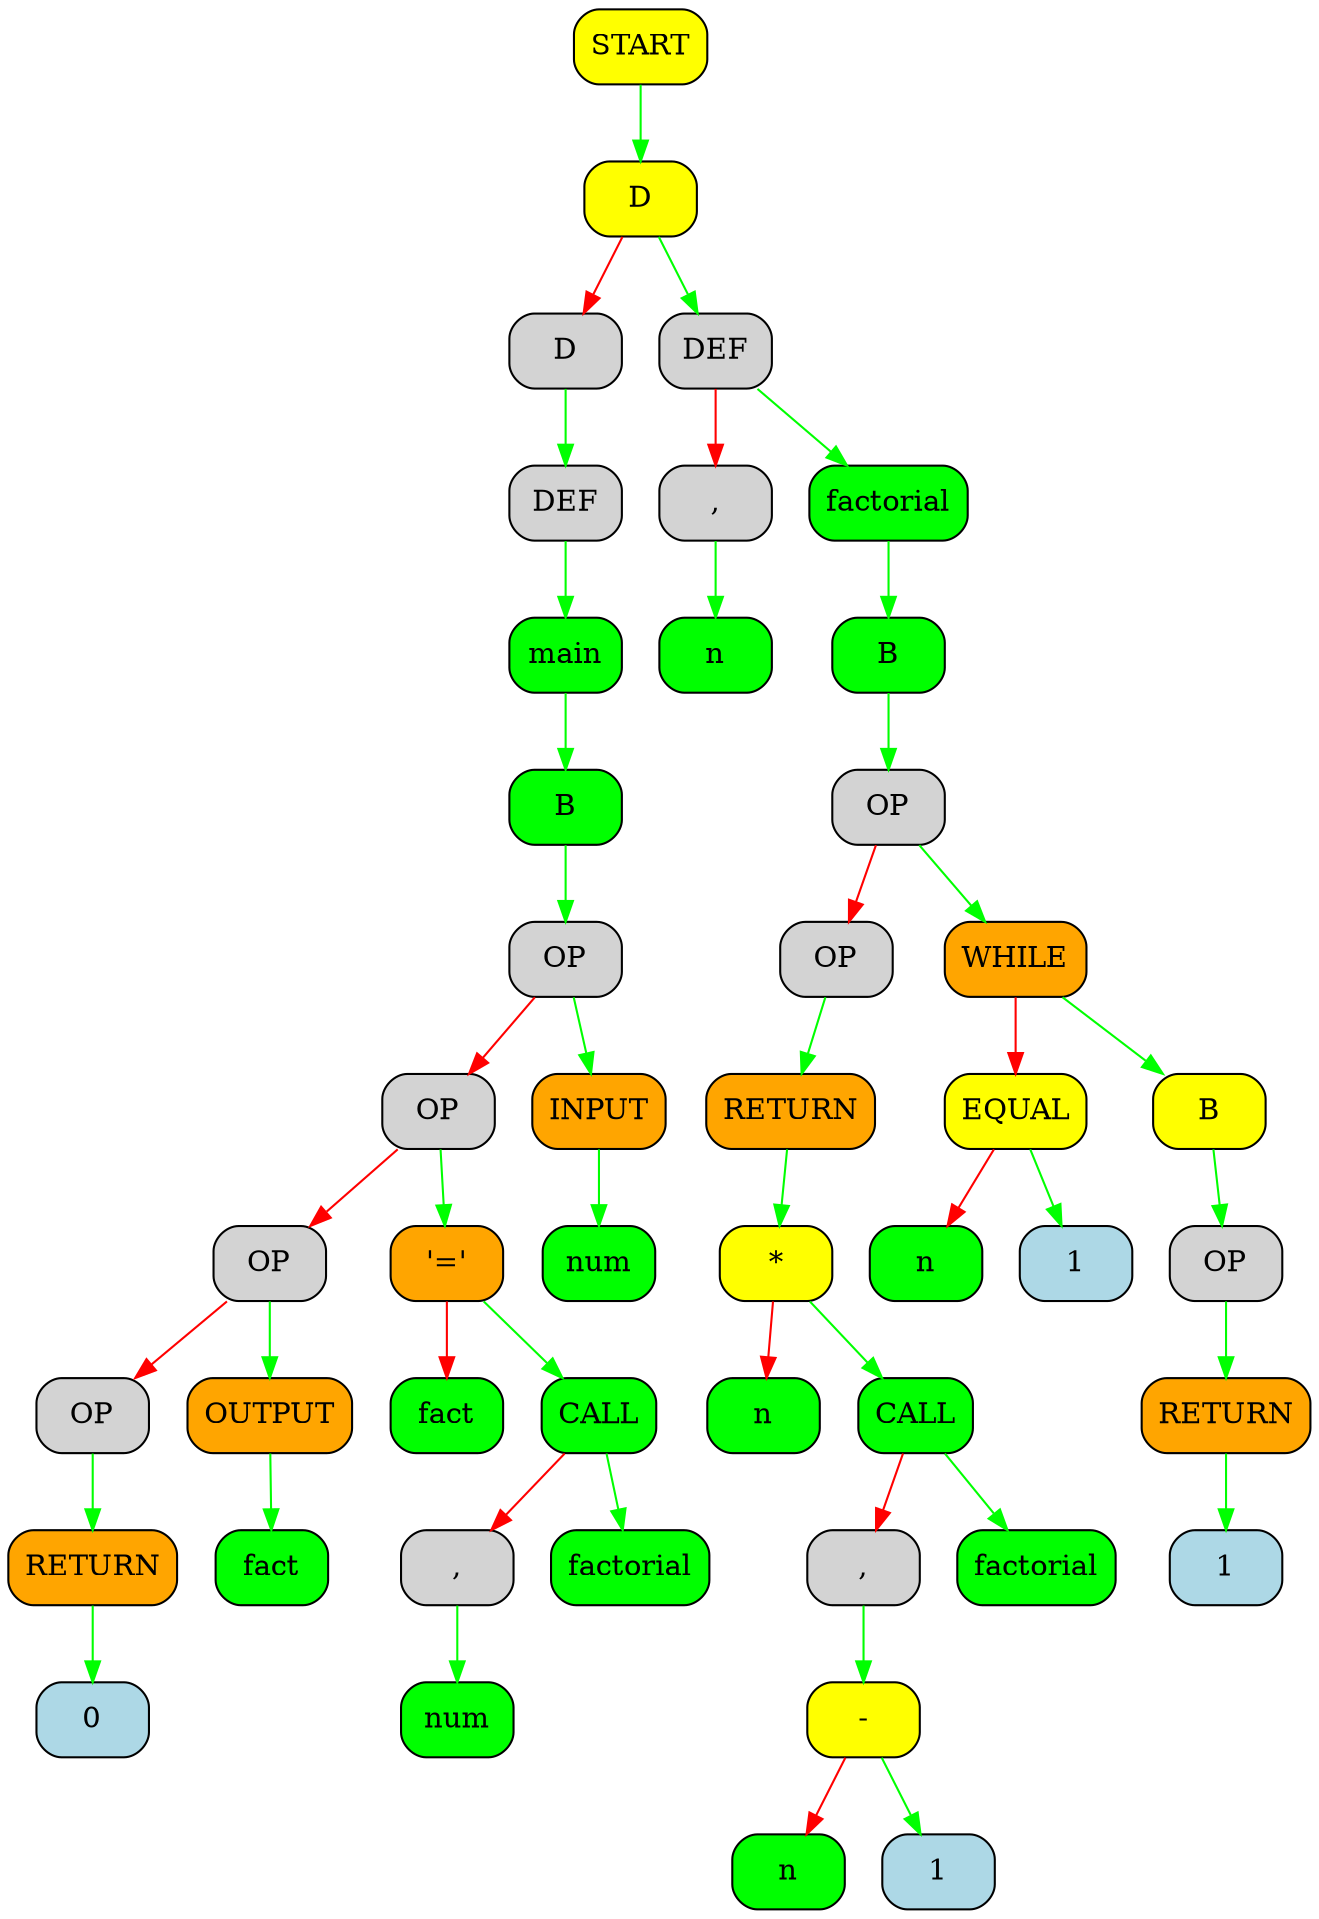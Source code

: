 digraph First{
node [shape="Mrecord", style="filled", fillcolor="lightblue"];
"box855b12b0" [fillcolor="yellow",label="START"];
"box855b2330" [fillcolor="yellow",label="D"];
"box855b12b0" -> "box855b2330"[color="green"];
"box855b2fa0" [fillcolor="",label="D"];
"box855b2330" -> "box855b2fa0"[color="red"];
"box855b3800" [fillcolor="",label="DEF"];
"box855b2fa0" -> "box855b3800"[color="green"];
"box855b4060" [fillcolor="green",label="main"];
"box855b3800" -> "box855b4060"[color="green"];
"box855b48c0" [fillcolor="green",label="B"];
"box855b4060" -> "box855b48c0"[color="green"];
"box855b5120" [fillcolor="",label="OP"];
"box855b48c0" -> "box855b5120"[color="green"];
"box855b5570" [fillcolor="",label="OP"];
"box855b5120" -> "box855b5570"[color="red"];
"box855b59c0" [fillcolor="",label="OP"];
"box855b5570" -> "box855b59c0"[color="red"];
"box855b5e10" [fillcolor="",label="OP"];
"box855b59c0" -> "box855b5e10"[color="red"];
"box855b6670" [fillcolor="orange",label="RETURN"];
"box855b5e10" -> "box855b6670"[color="green"];
"box855b6ed0" [label="0"];
"box855b6670" -> "box855b6ed0"[color="green"];
"box855b8360" [fillcolor="orange",label="OUTPUT"];
"box855b59c0" -> "box855b8360"[color="green"];
"box855b8bc0" [fillcolor="green",label="fact"];
"box855b8360" -> "box855b8bc0"[color="green"];
"box855ba050" [fillcolor="orange",label="'='"];
"box855b5570" -> "box855ba050"[color="green"];
"box855ba4a0" [fillcolor="green",label="fact"];
"box855ba050" -> "box855ba4a0"[color="red"];
"box855bb930" [fillcolor="green",label="CALL"];
"box855ba050" -> "box855bb930"[color="green"];
"box855bbd80" [fillcolor="",label=","];
"box855bb930" -> "box855bbd80"[color="red"];
"box855bc5e0" [fillcolor="green",label="num"];
"box855bbd80" -> "box855bc5e0"[color="green"];
"box855bda70" [fillcolor="green",label="factorial"];
"box855bb930" -> "box855bda70"[color="green"];
"box855be6e0" [fillcolor="orange",label="INPUT"];
"box855b5120" -> "box855be6e0"[color="green"];
"box855bef40" [fillcolor="green",label="num"];
"box855be6e0" -> "box855bef40"[color="green"];
"box855c03d0" [fillcolor="",label="DEF"];
"box855b2330" -> "box855c03d0"[color="green"];
"box855c0820" [fillcolor="",label=","];
"box855c03d0" -> "box855c0820"[color="red"];
"box855c1080" [fillcolor="green",label="n"];
"box855c0820" -> "box855c1080"[color="green"];
"box855c2510" [fillcolor="green",label="factorial"];
"box855c03d0" -> "box855c2510"[color="green"];
"box855c2d70" [fillcolor="green",label="B"];
"box855c2510" -> "box855c2d70"[color="green"];
"box855c35d0" [fillcolor="",label="OP"];
"box855c2d70" -> "box855c35d0"[color="green"];
"box855c3a20" [fillcolor="",label="OP"];
"box855c35d0" -> "box855c3a20"[color="red"];
"box855c4280" [fillcolor="orange",label="RETURN"];
"box855c3a20" -> "box855c4280"[color="green"];
"box855c4ae0" [fillcolor="yellow",label="*"];
"box855c4280" -> "box855c4ae0"[color="green"];
"box855c4f30" [fillcolor="green",label="n"];
"box855c4ae0" -> "box855c4f30"[color="red"];
"box855c63c0" [fillcolor="green",label="CALL"];
"box855c4ae0" -> "box855c63c0"[color="green"];
"box855c6810" [fillcolor="",label=","];
"box855c63c0" -> "box855c6810"[color="red"];
"box855c7070" [fillcolor="yellow",label="-"];
"box855c6810" -> "box855c7070"[color="green"];
"box855c74c0" [fillcolor="green",label="n"];
"box855c7070" -> "box855c74c0"[color="red"];
"box855c8950" [label="1"];
"box855c7070" -> "box855c8950"[color="green"];
"box855c9de0" [fillcolor="green",label="factorial"];
"box855c63c0" -> "box855c9de0"[color="green"];
"box855caa50" [fillcolor="orange",label="WHILE"];
"box855c35d0" -> "box855caa50"[color="green"];
"box855caea0" [fillcolor="yellow",label="EQUAL"];
"box855caa50" -> "box855caea0"[color="red"];
"box855cb2f0" [fillcolor="green",label="n"];
"box855caea0" -> "box855cb2f0"[color="red"];
"box855cc780" [label="1"];
"box855caea0" -> "box855cc780"[color="green"];
"box855cdc10" [fillcolor="yellow",label="B"];
"box855caa50" -> "box855cdc10"[color="green"];
"box855ce470" [fillcolor="",label="OP"];
"box855cdc10" -> "box855ce470"[color="green"];
"box855cecd0" [fillcolor="orange",label="RETURN"];
"box855ce470" -> "box855cecd0"[color="green"];
"box855cf530" [label="1"];
"box855cecd0" -> "box855cf530"[color="green"];
}